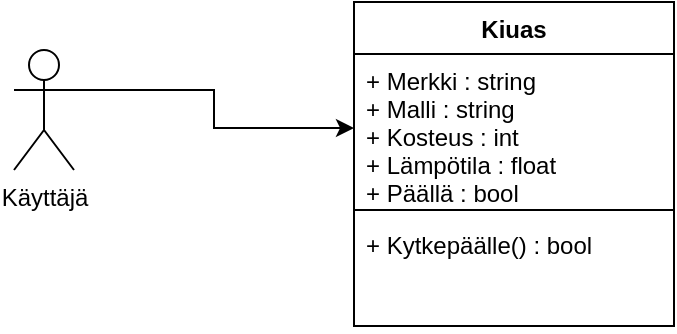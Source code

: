 <mxfile version="12.1.0" type="device" pages="1"><diagram id="IlZwaq_pkUb62MtJJjXq" name="Page-1"><mxGraphModel dx="1072" dy="792" grid="0" gridSize="5" guides="1" tooltips="1" connect="1" arrows="1" fold="1" page="1" pageScale="1" pageWidth="850" pageHeight="1100" math="0" shadow="0"><root><mxCell id="0"/><mxCell id="1" parent="0"/><mxCell id="gyueAangbHKgpbL7EZTr-5" value="Kiuas" style="swimlane;fontStyle=1;align=center;verticalAlign=top;childLayout=stackLayout;horizontal=1;startSize=26;horizontalStack=0;resizeParent=1;resizeParentMax=0;resizeLast=0;collapsible=1;marginBottom=0;" parent="1" vertex="1"><mxGeometry x="345" y="205" width="160" height="162" as="geometry"/></mxCell><mxCell id="gyueAangbHKgpbL7EZTr-6" value="+ Merkki : string&#10;+ Malli : string&#10;+ Kosteus : int&#10;+ Lämpötila : float&#10;+ Päällä : bool" style="text;strokeColor=none;fillColor=none;align=left;verticalAlign=top;spacingLeft=4;spacingRight=4;overflow=hidden;rotatable=0;points=[[0,0.5],[1,0.5]];portConstraint=eastwest;" parent="gyueAangbHKgpbL7EZTr-5" vertex="1"><mxGeometry y="26" width="160" height="74" as="geometry"/></mxCell><mxCell id="gyueAangbHKgpbL7EZTr-7" value="" style="line;strokeWidth=1;fillColor=none;align=left;verticalAlign=middle;spacingTop=-1;spacingLeft=3;spacingRight=3;rotatable=0;labelPosition=right;points=[];portConstraint=eastwest;" parent="gyueAangbHKgpbL7EZTr-5" vertex="1"><mxGeometry y="100" width="160" height="8" as="geometry"/></mxCell><mxCell id="gyueAangbHKgpbL7EZTr-8" value="+ Kytkepäälle() : bool" style="text;strokeColor=none;fillColor=none;align=left;verticalAlign=top;spacingLeft=4;spacingRight=4;overflow=hidden;rotatable=0;points=[[0,0.5],[1,0.5]];portConstraint=eastwest;" parent="gyueAangbHKgpbL7EZTr-5" vertex="1"><mxGeometry y="108" width="160" height="54" as="geometry"/></mxCell><mxCell id="gyueAangbHKgpbL7EZTr-11" style="edgeStyle=orthogonalEdgeStyle;rounded=0;orthogonalLoop=1;jettySize=auto;html=1;exitX=1;exitY=0.333;exitDx=0;exitDy=0;exitPerimeter=0;entryX=0;entryY=0.5;entryDx=0;entryDy=0;" parent="1" source="gyueAangbHKgpbL7EZTr-9" target="gyueAangbHKgpbL7EZTr-6" edge="1"><mxGeometry relative="1" as="geometry"/></mxCell><mxCell id="gyueAangbHKgpbL7EZTr-9" value="Käyttäjä" style="shape=umlActor;verticalLabelPosition=bottom;labelBackgroundColor=#ffffff;verticalAlign=top;html=1;outlineConnect=0;" parent="1" vertex="1"><mxGeometry x="175" y="229" width="30" height="60" as="geometry"/></mxCell></root></mxGraphModel></diagram></mxfile>
